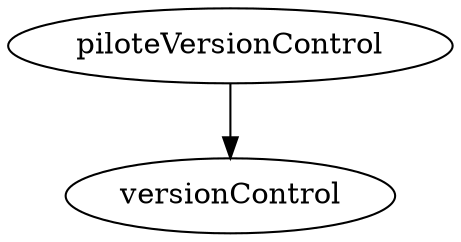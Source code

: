 /* Created by mdot for Matlab */
digraph m2html {
  piloteVersionControl -> versionControl;

  piloteVersionControl [URL="piloteVersionControl.html"];
  versionControl [URL="versionControl.html"];
}